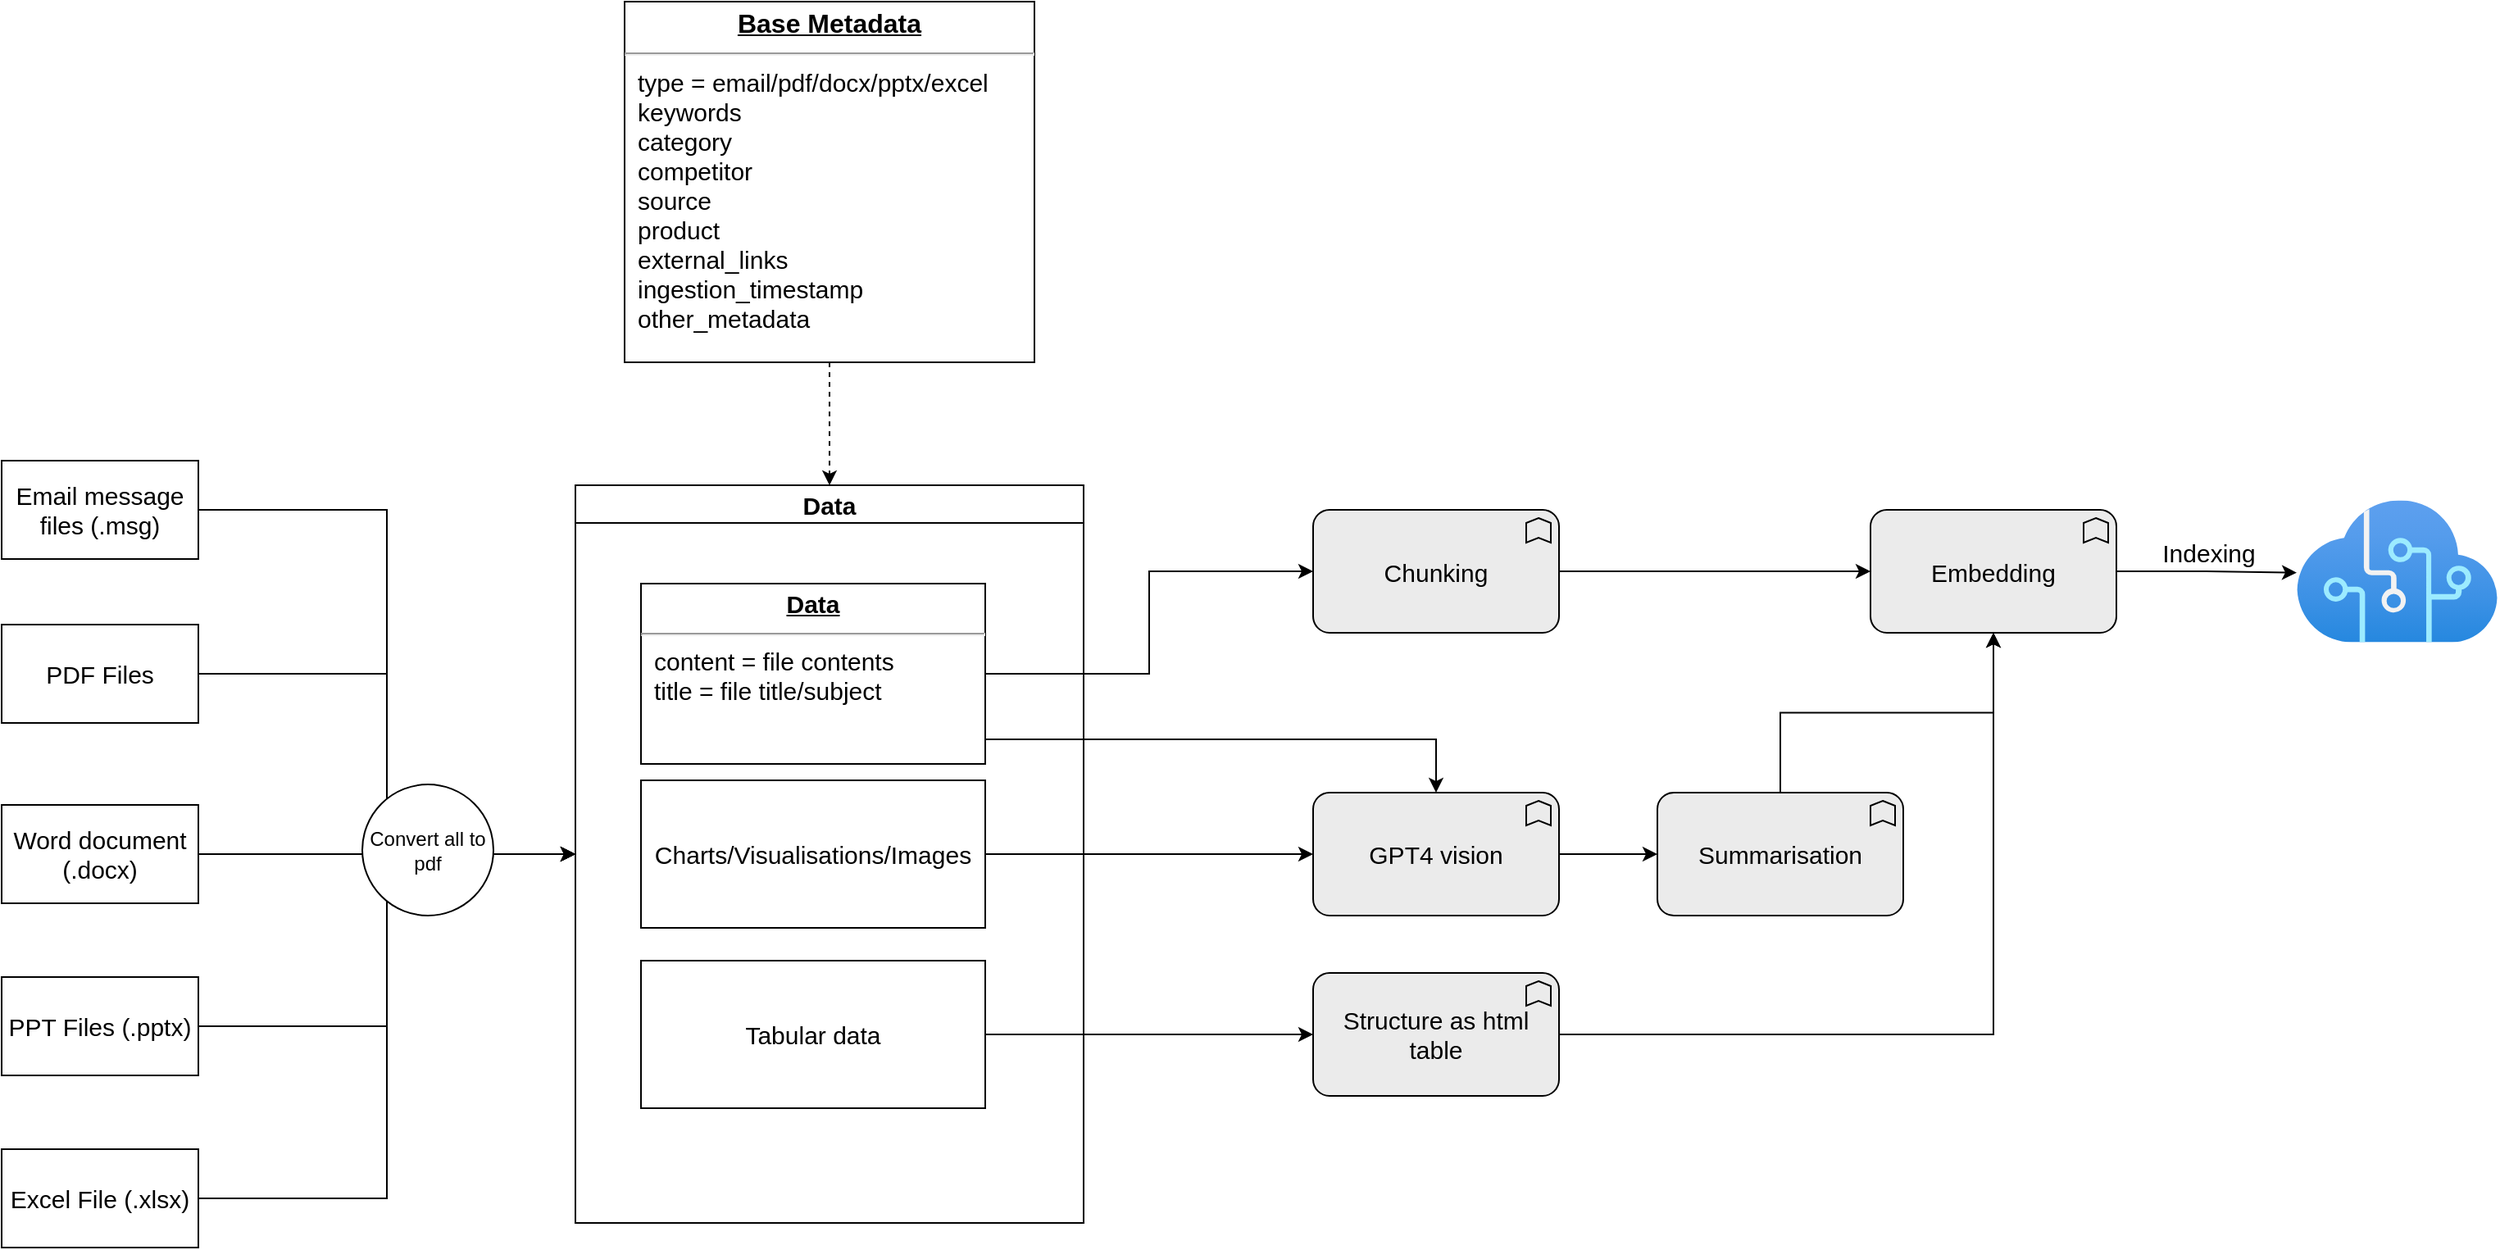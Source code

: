 <mxfile version="22.1.16" type="github" pages="2">
  <diagram name="Data Ingestion" id="6RWQSuVdr8p4_naYqTZK">
    <mxGraphModel dx="1912" dy="2198" grid="1" gridSize="10" guides="1" tooltips="1" connect="1" arrows="1" fold="1" page="1" pageScale="1" pageWidth="827" pageHeight="1169" math="0" shadow="0">
      <root>
        <mxCell id="0" />
        <mxCell id="1" parent="0" />
        <mxCell id="sgB7--logsiXjPDJf-SN-45" style="edgeStyle=orthogonalEdgeStyle;rounded=0;orthogonalLoop=1;jettySize=auto;html=1;entryX=0;entryY=0.5;entryDx=0;entryDy=0;fontSize=15;" parent="1" source="sgB7--logsiXjPDJf-SN-1" target="sgB7--logsiXjPDJf-SN-43" edge="1">
          <mxGeometry relative="1" as="geometry" />
        </mxCell>
        <mxCell id="sgB7--logsiXjPDJf-SN-1" value="Email message files (.msg)" style="rounded=0;whiteSpace=wrap;html=1;fontSize=15;" parent="1" vertex="1">
          <mxGeometry x="40" y="80" width="120" height="60" as="geometry" />
        </mxCell>
        <mxCell id="sgB7--logsiXjPDJf-SN-46" style="edgeStyle=orthogonalEdgeStyle;rounded=0;orthogonalLoop=1;jettySize=auto;html=1;entryX=0;entryY=0.5;entryDx=0;entryDy=0;fontSize=15;" parent="1" source="sgB7--logsiXjPDJf-SN-2" target="sgB7--logsiXjPDJf-SN-43" edge="1">
          <mxGeometry relative="1" as="geometry" />
        </mxCell>
        <mxCell id="sgB7--logsiXjPDJf-SN-2" value="PDF Files" style="rounded=0;whiteSpace=wrap;html=1;fontSize=15;" parent="1" vertex="1">
          <mxGeometry x="40" y="180" width="120" height="60" as="geometry" />
        </mxCell>
        <mxCell id="sgB7--logsiXjPDJf-SN-50" style="edgeStyle=orthogonalEdgeStyle;rounded=0;orthogonalLoop=1;jettySize=auto;html=1;entryX=0;entryY=0.5;entryDx=0;entryDy=0;fontSize=15;" parent="1" source="sgB7--logsiXjPDJf-SN-3" target="sgB7--logsiXjPDJf-SN-43" edge="1">
          <mxGeometry relative="1" as="geometry" />
        </mxCell>
        <mxCell id="sgB7--logsiXjPDJf-SN-3" value="Word document (.docx)" style="rounded=0;whiteSpace=wrap;html=1;fontSize=15;" parent="1" vertex="1">
          <mxGeometry x="40" y="290" width="120" height="60" as="geometry" />
        </mxCell>
        <mxCell id="sgB7--logsiXjPDJf-SN-48" style="edgeStyle=orthogonalEdgeStyle;rounded=0;orthogonalLoop=1;jettySize=auto;html=1;entryX=0;entryY=0.5;entryDx=0;entryDy=0;fontSize=15;" parent="1" source="sgB7--logsiXjPDJf-SN-4" target="sgB7--logsiXjPDJf-SN-43" edge="1">
          <mxGeometry relative="1" as="geometry" />
        </mxCell>
        <mxCell id="sgB7--logsiXjPDJf-SN-4" value="PPT Files (.pptx)" style="rounded=0;whiteSpace=wrap;html=1;fontSize=15;" parent="1" vertex="1">
          <mxGeometry x="40" y="395" width="120" height="60" as="geometry" />
        </mxCell>
        <mxCell id="sgB7--logsiXjPDJf-SN-49" style="edgeStyle=orthogonalEdgeStyle;rounded=0;orthogonalLoop=1;jettySize=auto;html=1;entryX=0;entryY=0.5;entryDx=0;entryDy=0;fontSize=15;" parent="1" source="sgB7--logsiXjPDJf-SN-5" target="sgB7--logsiXjPDJf-SN-43" edge="1">
          <mxGeometry relative="1" as="geometry" />
        </mxCell>
        <mxCell id="sgB7--logsiXjPDJf-SN-5" value="Excel File (.xlsx)" style="rounded=0;whiteSpace=wrap;html=1;fontSize=15;" parent="1" vertex="1">
          <mxGeometry x="40" y="500" width="120" height="60" as="geometry" />
        </mxCell>
        <mxCell id="sgB7--logsiXjPDJf-SN-66" style="edgeStyle=orthogonalEdgeStyle;rounded=0;orthogonalLoop=1;jettySize=auto;html=1;entryX=0.5;entryY=0;entryDx=0;entryDy=0;dashed=1;" parent="1" source="sgB7--logsiXjPDJf-SN-19" target="sgB7--logsiXjPDJf-SN-43" edge="1">
          <mxGeometry relative="1" as="geometry" />
        </mxCell>
        <mxCell id="sgB7--logsiXjPDJf-SN-19" value="&lt;p style=&quot;margin: 4px 0px 0px; text-align: center; text-decoration: underline; font-size: 16px;&quot;&gt;&lt;font style=&quot;font-size: 16px;&quot;&gt;&lt;b style=&quot;&quot;&gt;Base Metadata&lt;/b&gt;&lt;/font&gt;&lt;/p&gt;&lt;hr style=&quot;font-size: 16px;&quot;&gt;&lt;p style=&quot;margin: 0px 0px 0px 8px; font-size: 15px;&quot;&gt;&lt;font style=&quot;font-size: 15px;&quot;&gt;type = email/pdf/docx/pptx/excel&lt;/font&gt;&lt;/p&gt;&lt;p style=&quot;margin: 0px 0px 0px 8px; font-size: 15px;&quot;&gt;&lt;font style=&quot;font-size: 15px;&quot;&gt;keywords&lt;/font&gt;&lt;/p&gt;&lt;p style=&quot;margin: 0px 0px 0px 8px; font-size: 15px;&quot;&gt;&lt;font style=&quot;font-size: 15px;&quot;&gt;category&lt;/font&gt;&lt;/p&gt;&lt;p style=&quot;margin: 0px 0px 0px 8px; font-size: 15px;&quot;&gt;&lt;font style=&quot;font-size: 15px;&quot;&gt;competitor&lt;/font&gt;&lt;/p&gt;&lt;p style=&quot;margin: 0px 0px 0px 8px; font-size: 15px;&quot;&gt;&lt;font style=&quot;font-size: 15px;&quot;&gt;source&lt;br&gt;product&lt;/font&gt;&lt;/p&gt;&lt;p style=&quot;margin: 0px 0px 0px 8px; font-size: 15px;&quot;&gt;&lt;font style=&quot;font-size: 15px;&quot;&gt;external_links&lt;/font&gt;&lt;/p&gt;&lt;p style=&quot;margin: 0px 0px 0px 8px; font-size: 15px;&quot;&gt;&lt;font style=&quot;font-size: 15px;&quot;&gt;ingestion_timestamp&lt;/font&gt;&lt;/p&gt;&lt;p style=&quot;margin: 0px 0px 0px 8px; font-size: 15px;&quot;&gt;&lt;font style=&quot;font-size: 15px;&quot;&gt;other_metadata&lt;/font&gt;&lt;/p&gt;" style="verticalAlign=top;align=left;overflow=fill;fontSize=12;fontFamily=Helvetica;html=1;whiteSpace=wrap;" parent="1" vertex="1">
          <mxGeometry x="420" y="-200" width="250" height="220" as="geometry" />
        </mxCell>
        <mxCell id="sgB7--logsiXjPDJf-SN-25" style="edgeStyle=orthogonalEdgeStyle;rounded=0;orthogonalLoop=1;jettySize=auto;html=1;fontSize=15;" parent="1" source="sgB7--logsiXjPDJf-SN-20" target="sgB7--logsiXjPDJf-SN-26" edge="1">
          <mxGeometry relative="1" as="geometry">
            <mxPoint x="690" y="205" as="targetPoint" />
          </mxGeometry>
        </mxCell>
        <mxCell id="sgB7--logsiXjPDJf-SN-33" style="edgeStyle=orthogonalEdgeStyle;rounded=0;orthogonalLoop=1;jettySize=auto;html=1;fontSize=15;" parent="1" source="sgB7--logsiXjPDJf-SN-23" target="sgB7--logsiXjPDJf-SN-34" edge="1">
          <mxGeometry relative="1" as="geometry">
            <mxPoint x="730" y="390" as="targetPoint" />
          </mxGeometry>
        </mxCell>
        <mxCell id="sgB7--logsiXjPDJf-SN-39" style="edgeStyle=orthogonalEdgeStyle;rounded=0;orthogonalLoop=1;jettySize=auto;html=1;entryX=0;entryY=0.5;entryDx=0;entryDy=0;entryPerimeter=0;fontSize=15;" parent="1" source="sgB7--logsiXjPDJf-SN-24" target="sgB7--logsiXjPDJf-SN-40" edge="1">
          <mxGeometry relative="1" as="geometry">
            <mxPoint x="730" y="610" as="targetPoint" />
          </mxGeometry>
        </mxCell>
        <mxCell id="sgB7--logsiXjPDJf-SN-27" style="edgeStyle=orthogonalEdgeStyle;rounded=0;orthogonalLoop=1;jettySize=auto;html=1;fontSize=15;" parent="1" source="sgB7--logsiXjPDJf-SN-26" target="sgB7--logsiXjPDJf-SN-28" edge="1">
          <mxGeometry relative="1" as="geometry">
            <mxPoint x="1140" y="147.5" as="targetPoint" />
          </mxGeometry>
        </mxCell>
        <mxCell id="sgB7--logsiXjPDJf-SN-26" value="Chunking" style="html=1;outlineConnect=0;whiteSpace=wrap;fillColor=#EBEBEB;shape=mxgraph.archimate3.application;appType=func;archiType=rounded;fontSize=15;" parent="1" vertex="1">
          <mxGeometry x="840" y="110" width="150" height="75" as="geometry" />
        </mxCell>
        <mxCell id="sgB7--logsiXjPDJf-SN-28" value="Embedding" style="html=1;outlineConnect=0;whiteSpace=wrap;fillColor=#EBEBEB;shape=mxgraph.archimate3.application;appType=func;archiType=rounded;fontSize=15;" parent="1" vertex="1">
          <mxGeometry x="1180" y="110" width="150" height="75" as="geometry" />
        </mxCell>
        <mxCell id="sgB7--logsiXjPDJf-SN-29" value="" style="image;aspect=fixed;html=1;points=[];align=center;fontSize=15;image=img/lib/azure2/ai_machine_learning/Cognitive_Services.svg;" parent="1" vertex="1">
          <mxGeometry x="1440" y="104.25" width="122.54" height="86.5" as="geometry" />
        </mxCell>
        <mxCell id="sgB7--logsiXjPDJf-SN-30" style="edgeStyle=orthogonalEdgeStyle;rounded=0;orthogonalLoop=1;jettySize=auto;html=1;entryX=0;entryY=0.51;entryDx=0;entryDy=0;entryPerimeter=0;fontSize=15;" parent="1" source="sgB7--logsiXjPDJf-SN-28" target="sgB7--logsiXjPDJf-SN-29" edge="1">
          <mxGeometry relative="1" as="geometry" />
        </mxCell>
        <mxCell id="sgB7--logsiXjPDJf-SN-31" value="Indexing" style="edgeLabel;html=1;align=center;verticalAlign=middle;resizable=0;points=[];fontSize=15;" parent="sgB7--logsiXjPDJf-SN-30" vertex="1" connectable="0">
          <mxGeometry x="-0.046" y="4" relative="1" as="geometry">
            <mxPoint x="3" y="-8" as="offset" />
          </mxGeometry>
        </mxCell>
        <mxCell id="sgB7--logsiXjPDJf-SN-67" style="edgeStyle=orthogonalEdgeStyle;rounded=0;orthogonalLoop=1;jettySize=auto;html=1;" parent="1" source="sgB7--logsiXjPDJf-SN-34" target="sgB7--logsiXjPDJf-SN-37" edge="1">
          <mxGeometry relative="1" as="geometry" />
        </mxCell>
        <mxCell id="sgB7--logsiXjPDJf-SN-34" value="GPT4 vision" style="html=1;outlineConnect=0;whiteSpace=wrap;fillColor=#EBEBEB;shape=mxgraph.archimate3.application;appType=func;archiType=rounded;fontSize=15;" parent="1" vertex="1">
          <mxGeometry x="840" y="282.5" width="150" height="75" as="geometry" />
        </mxCell>
        <mxCell id="sgB7--logsiXjPDJf-SN-38" style="edgeStyle=orthogonalEdgeStyle;rounded=0;orthogonalLoop=1;jettySize=auto;html=1;fontSize=15;" parent="1" source="sgB7--logsiXjPDJf-SN-37" target="sgB7--logsiXjPDJf-SN-28" edge="1">
          <mxGeometry relative="1" as="geometry" />
        </mxCell>
        <mxCell id="sgB7--logsiXjPDJf-SN-37" value="Summarisation" style="html=1;outlineConnect=0;whiteSpace=wrap;fillColor=#EBEBEB;shape=mxgraph.archimate3.application;appType=func;archiType=rounded;fontSize=15;" parent="1" vertex="1">
          <mxGeometry x="1050" y="282.5" width="150" height="75" as="geometry" />
        </mxCell>
        <mxCell id="sgB7--logsiXjPDJf-SN-40" value="Structure as html table" style="html=1;outlineConnect=0;whiteSpace=wrap;fillColor=#EBEBEB;shape=mxgraph.archimate3.application;appType=func;archiType=rounded;fontSize=15;" parent="1" vertex="1">
          <mxGeometry x="840" y="392.5" width="150" height="75" as="geometry" />
        </mxCell>
        <mxCell id="sgB7--logsiXjPDJf-SN-41" style="edgeStyle=orthogonalEdgeStyle;rounded=0;orthogonalLoop=1;jettySize=auto;html=1;entryX=0.5;entryY=1;entryDx=0;entryDy=0;entryPerimeter=0;fontSize=15;" parent="1" source="sgB7--logsiXjPDJf-SN-40" target="sgB7--logsiXjPDJf-SN-28" edge="1">
          <mxGeometry relative="1" as="geometry" />
        </mxCell>
        <mxCell id="sgB7--logsiXjPDJf-SN-51" value="" style="group;fontSize=15;" parent="1" vertex="1" connectable="0">
          <mxGeometry x="390" y="95" width="310" height="450" as="geometry" />
        </mxCell>
        <mxCell id="sgB7--logsiXjPDJf-SN-20" value="&lt;p style=&quot;margin: 4px 0px 0px; text-align: center; text-decoration: underline; font-size: 15px;&quot;&gt;&lt;b style=&quot;font-size: 15px;&quot;&gt;Data&lt;/b&gt;&lt;/p&gt;&lt;hr style=&quot;font-size: 15px;&quot;&gt;&lt;p style=&quot;margin: 0px 0px 0px 8px; font-size: 15px;&quot;&gt;content = file contents&lt;/p&gt;&lt;p style=&quot;margin: 0px 0px 0px 8px; font-size: 15px;&quot;&gt;title = file title/subject&lt;/p&gt;" style="verticalAlign=top;align=left;overflow=fill;fontSize=15;fontFamily=Helvetica;html=1;whiteSpace=wrap;" parent="sgB7--logsiXjPDJf-SN-51" vertex="1">
          <mxGeometry x="40" y="60" width="210" height="110" as="geometry" />
        </mxCell>
        <mxCell id="sgB7--logsiXjPDJf-SN-23" value="Charts/Visualisations/Images" style="rounded=0;whiteSpace=wrap;html=1;fontSize=15;" parent="sgB7--logsiXjPDJf-SN-51" vertex="1">
          <mxGeometry x="40" y="180" width="210" height="90" as="geometry" />
        </mxCell>
        <mxCell id="sgB7--logsiXjPDJf-SN-24" value="Tabular data" style="rounded=0;whiteSpace=wrap;html=1;fontSize=15;" parent="sgB7--logsiXjPDJf-SN-51" vertex="1">
          <mxGeometry x="40" y="290" width="210" height="90" as="geometry" />
        </mxCell>
        <mxCell id="sgB7--logsiXjPDJf-SN-43" value="Data" style="swimlane;whiteSpace=wrap;html=1;fontSize=15;" parent="sgB7--logsiXjPDJf-SN-51" vertex="1">
          <mxGeometry width="310" height="450" as="geometry" />
        </mxCell>
        <mxCell id="sgB7--logsiXjPDJf-SN-68" style="edgeStyle=orthogonalEdgeStyle;rounded=0;orthogonalLoop=1;jettySize=auto;html=1;entryX=0.5;entryY=0;entryDx=0;entryDy=0;entryPerimeter=0;" parent="1" source="sgB7--logsiXjPDJf-SN-20" target="sgB7--logsiXjPDJf-SN-34" edge="1">
          <mxGeometry relative="1" as="geometry">
            <mxPoint x="915" y="280" as="targetPoint" />
            <Array as="points">
              <mxPoint x="915" y="250" />
              <mxPoint x="915" y="283" />
            </Array>
          </mxGeometry>
        </mxCell>
        <mxCell id="IA1P5tNz6psQ9XabRddz-1" value="Convert all to pdf" style="ellipse;whiteSpace=wrap;html=1;aspect=fixed;" vertex="1" parent="1">
          <mxGeometry x="260" y="277.5" width="80" height="80" as="geometry" />
        </mxCell>
      </root>
    </mxGraphModel>
  </diagram>
  <diagram id="HKsjGvHijZT8IqROc57z" name="Feedback cycle">
    <mxGraphModel dx="1434" dy="772" grid="1" gridSize="10" guides="1" tooltips="1" connect="1" arrows="1" fold="1" page="1" pageScale="1" pageWidth="827" pageHeight="1169" math="0" shadow="0">
      <root>
        <mxCell id="0" />
        <mxCell id="1" parent="0" />
        <mxCell id="OkKzhA-zNDjb2ospK9Vk-7" value="" style="edgeStyle=orthogonalEdgeStyle;rounded=0;orthogonalLoop=1;jettySize=auto;html=1;" edge="1" parent="1" source="OkKzhA-zNDjb2ospK9Vk-1" target="OkKzhA-zNDjb2ospK9Vk-6">
          <mxGeometry relative="1" as="geometry" />
        </mxCell>
        <mxCell id="OkKzhA-zNDjb2ospK9Vk-9" value="" style="edgeStyle=orthogonalEdgeStyle;rounded=0;orthogonalLoop=1;jettySize=auto;html=1;" edge="1" parent="1" source="OkKzhA-zNDjb2ospK9Vk-1" target="OkKzhA-zNDjb2ospK9Vk-8">
          <mxGeometry relative="1" as="geometry" />
        </mxCell>
        <mxCell id="OkKzhA-zNDjb2ospK9Vk-1" value="RESPONSE" style="rounded=1;whiteSpace=wrap;html=1;" vertex="1" parent="1">
          <mxGeometry x="100" y="200" width="130" height="60" as="geometry" />
        </mxCell>
        <mxCell id="OkKzhA-zNDjb2ospK9Vk-14" value="" style="edgeStyle=orthogonalEdgeStyle;rounded=0;orthogonalLoop=1;jettySize=auto;html=1;" edge="1" parent="1" source="OkKzhA-zNDjb2ospK9Vk-6" target="OkKzhA-zNDjb2ospK9Vk-13">
          <mxGeometry relative="1" as="geometry" />
        </mxCell>
        <mxCell id="OkKzhA-zNDjb2ospK9Vk-6" value="Positive" style="rhombus;whiteSpace=wrap;html=1;rounded=1;" vertex="1" parent="1">
          <mxGeometry x="334" y="90" width="80" height="80" as="geometry" />
        </mxCell>
        <mxCell id="OkKzhA-zNDjb2ospK9Vk-17" value="" style="edgeStyle=orthogonalEdgeStyle;rounded=0;orthogonalLoop=1;jettySize=auto;html=1;" edge="1" parent="1" source="OkKzhA-zNDjb2ospK9Vk-8" target="OkKzhA-zNDjb2ospK9Vk-16">
          <mxGeometry relative="1" as="geometry" />
        </mxCell>
        <mxCell id="OkKzhA-zNDjb2ospK9Vk-8" value="Negative" style="rhombus;whiteSpace=wrap;html=1;rounded=1;" vertex="1" parent="1">
          <mxGeometry x="335" y="290" width="80" height="80" as="geometry" />
        </mxCell>
        <mxCell id="OkKzhA-zNDjb2ospK9Vk-13" value="&lt;span style=&quot;white-space: pre;&quot;&gt;&#x9;&lt;/span&gt;Save seed for response and use it for the same&lt;br&gt;&amp;nbsp;question in the future?" style="shape=parallelogram;perimeter=parallelogramPerimeter;whiteSpace=wrap;html=1;fixedSize=1;rounded=1;" vertex="1" parent="1">
          <mxGeometry x="530" y="57.5" width="330" height="145" as="geometry" />
        </mxCell>
        <mxCell id="OkKzhA-zNDjb2ospK9Vk-16" value="Run through human and get better response from LLM, generate better response and save the seed for future use" style="shape=parallelogram;perimeter=parallelogramPerimeter;whiteSpace=wrap;html=1;fixedSize=1;rounded=1;" vertex="1" parent="1">
          <mxGeometry x="520" y="250" width="330" height="160" as="geometry" />
        </mxCell>
      </root>
    </mxGraphModel>
  </diagram>
</mxfile>
